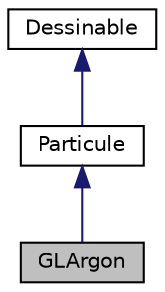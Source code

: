 digraph "GLArgon"
{
  edge [fontname="Helvetica",fontsize="10",labelfontname="Helvetica",labelfontsize="10"];
  node [fontname="Helvetica",fontsize="10",shape=record];
  Node1 [label="GLArgon",height=0.2,width=0.4,color="black", fillcolor="grey75", style="filled" fontcolor="black"];
  Node2 -> Node1 [dir="back",color="midnightblue",fontsize="10",style="solid",fontname="Helvetica"];
  Node2 [label="Particule",height=0.2,width=0.4,color="black", fillcolor="white", style="filled",URL="$class_particule.html"];
  Node3 -> Node2 [dir="back",color="midnightblue",fontsize="10",style="solid",fontname="Helvetica"];
  Node3 [label="Dessinable",height=0.2,width=0.4,color="black", fillcolor="white", style="filled",URL="$class_dessinable.html"];
}
